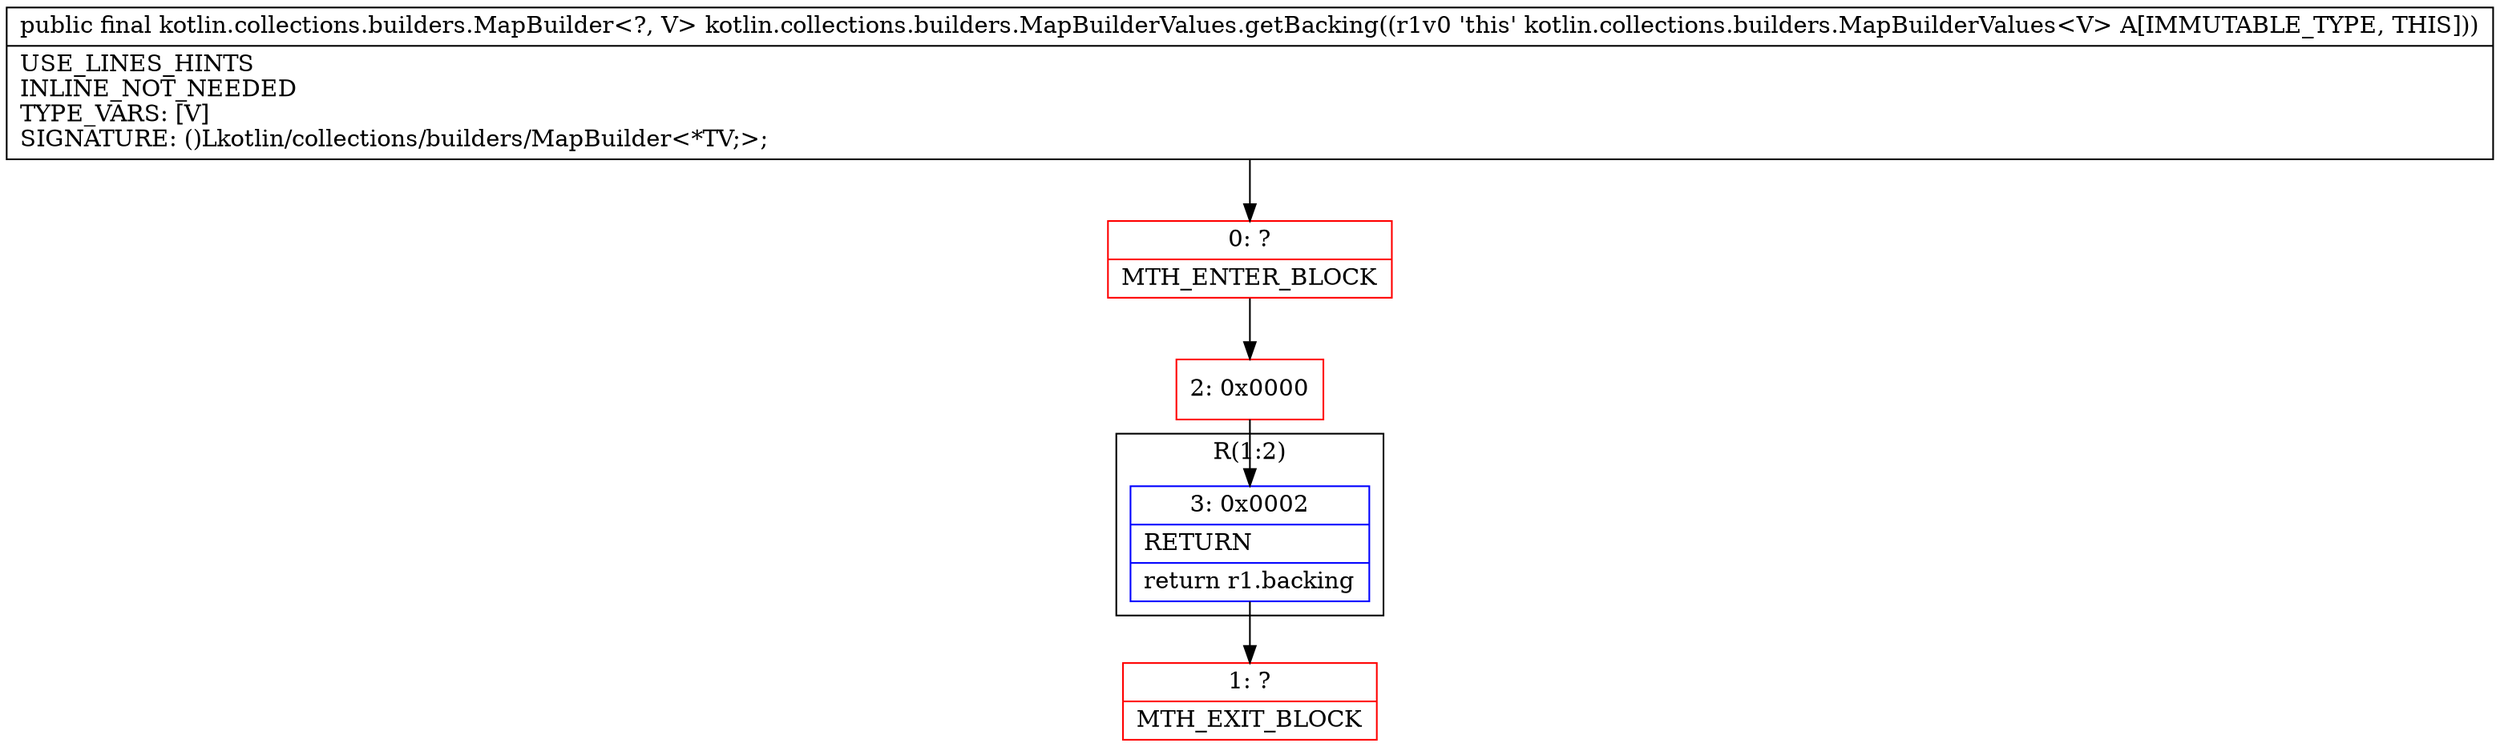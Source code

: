digraph "CFG forkotlin.collections.builders.MapBuilderValues.getBacking()Lkotlin\/collections\/builders\/MapBuilder;" {
subgraph cluster_Region_1154695365 {
label = "R(1:2)";
node [shape=record,color=blue];
Node_3 [shape=record,label="{3\:\ 0x0002|RETURN\l|return r1.backing\l}"];
}
Node_0 [shape=record,color=red,label="{0\:\ ?|MTH_ENTER_BLOCK\l}"];
Node_2 [shape=record,color=red,label="{2\:\ 0x0000}"];
Node_1 [shape=record,color=red,label="{1\:\ ?|MTH_EXIT_BLOCK\l}"];
MethodNode[shape=record,label="{public final kotlin.collections.builders.MapBuilder\<?, V\> kotlin.collections.builders.MapBuilderValues.getBacking((r1v0 'this' kotlin.collections.builders.MapBuilderValues\<V\> A[IMMUTABLE_TYPE, THIS]))  | USE_LINES_HINTS\lINLINE_NOT_NEEDED\lTYPE_VARS: [V]\lSIGNATURE: ()Lkotlin\/collections\/builders\/MapBuilder\<*TV;\>;\l}"];
MethodNode -> Node_0;Node_3 -> Node_1;
Node_0 -> Node_2;
Node_2 -> Node_3;
}

